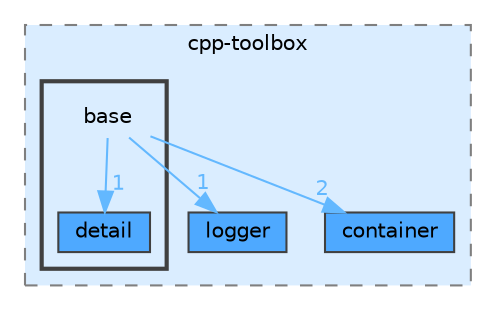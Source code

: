 digraph "src/include/cpp-toolbox/base"
{
 // LATEX_PDF_SIZE
  bgcolor="transparent";
  edge [fontname=Helvetica,fontsize=10,labelfontname=Helvetica,labelfontsize=10];
  node [fontname=Helvetica,fontsize=10,shape=box,height=0.2,width=0.4];
  compound=true
  subgraph clusterdir_09c6140c2956544491238e129f11fd9f {
    graph [ bgcolor="#daedff", pencolor="grey50", label="cpp-toolbox", fontname=Helvetica,fontsize=10 style="filled,dashed", URL="dir_09c6140c2956544491238e129f11fd9f.html",tooltip=""]
  dir_40d9b6a4c321e73b85093107dc465522 [label="logger", fillcolor="#4ea9ff", color="grey25", style="filled", URL="dir_40d9b6a4c321e73b85093107dc465522.html",tooltip=""];
  dir_5e35b7373085dba8dab58644e4548795 [label="container", fillcolor="#4ea9ff", color="grey25", style="filled", URL="dir_5e35b7373085dba8dab58644e4548795.html",tooltip=""];
  subgraph clusterdir_175064ea02679cf4c3a50b5407502295 {
    graph [ bgcolor="#daedff", pencolor="grey25", label="", fontname=Helvetica,fontsize=10 style="filled,bold", URL="dir_175064ea02679cf4c3a50b5407502295.html",tooltip=""]
    dir_175064ea02679cf4c3a50b5407502295 [shape=plaintext, label="base"];
  dir_2c96e2fb1f12d04797bba428c25fbdc2 [label="detail", fillcolor="#4ea9ff", color="grey25", style="filled", URL="dir_2c96e2fb1f12d04797bba428c25fbdc2.html",tooltip=""];
  }
  }
  dir_175064ea02679cf4c3a50b5407502295->dir_2c96e2fb1f12d04797bba428c25fbdc2 [headlabel="1", labeldistance=1.5 headhref="dir_000000_000006.html" href="dir_000000_000006.html" color="steelblue1" fontcolor="steelblue1"];
  dir_175064ea02679cf4c3a50b5407502295->dir_40d9b6a4c321e73b85093107dc465522 [headlabel="1", labeldistance=1.5 headhref="dir_000000_000017.html" href="dir_000000_000017.html" color="steelblue1" fontcolor="steelblue1"];
  dir_175064ea02679cf4c3a50b5407502295->dir_5e35b7373085dba8dab58644e4548795 [headlabel="2", labeldistance=1.5 headhref="dir_000000_000002.html" href="dir_000000_000002.html" color="steelblue1" fontcolor="steelblue1"];
}
